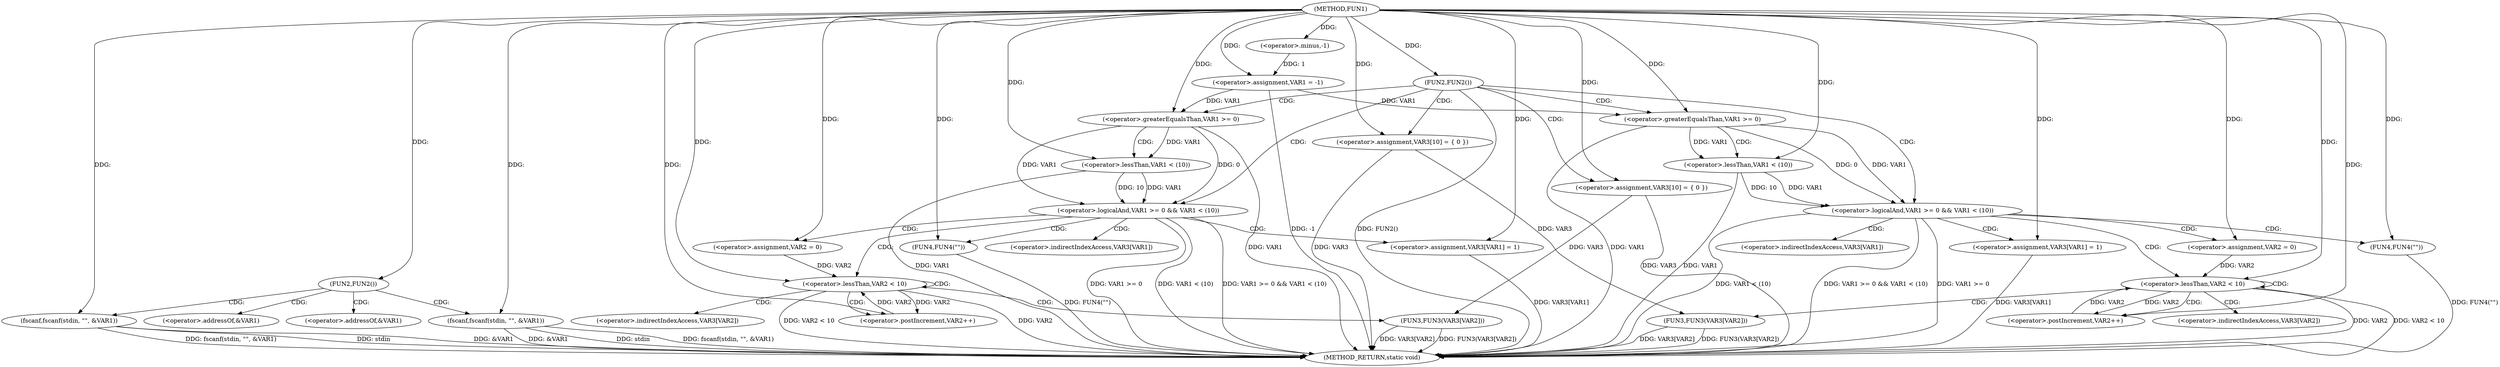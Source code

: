 digraph FUN1 {  
"1000100" [label = "(METHOD,FUN1)" ]
"1000201" [label = "(METHOD_RETURN,static void)" ]
"1000103" [label = "(<operator>.assignment,VAR1 = -1)" ]
"1000105" [label = "(<operator>.minus,-1)" ]
"1000108" [label = "(FUN2,FUN2())" ]
"1000110" [label = "(fscanf,fscanf(stdin, \"\", &VAR1))" ]
"1000117" [label = "(fscanf,fscanf(stdin, \"\", &VAR1))" ]
"1000123" [label = "(FUN2,FUN2())" ]
"1000128" [label = "(<operator>.assignment,VAR3[10] = { 0 })" ]
"1000131" [label = "(<operator>.logicalAnd,VAR1 >= 0 && VAR1 < (10))" ]
"1000132" [label = "(<operator>.greaterEqualsThan,VAR1 >= 0)" ]
"1000135" [label = "(<operator>.lessThan,VAR1 < (10))" ]
"1000139" [label = "(<operator>.assignment,VAR3[VAR1] = 1)" ]
"1000145" [label = "(<operator>.assignment,VAR2 = 0)" ]
"1000148" [label = "(<operator>.lessThan,VAR2 < 10)" ]
"1000151" [label = "(<operator>.postIncrement,VAR2++)" ]
"1000154" [label = "(FUN3,FUN3(VAR3[VAR2]))" ]
"1000160" [label = "(FUN4,FUN4(\"\"))" ]
"1000167" [label = "(<operator>.assignment,VAR3[10] = { 0 })" ]
"1000170" [label = "(<operator>.logicalAnd,VAR1 >= 0 && VAR1 < (10))" ]
"1000171" [label = "(<operator>.greaterEqualsThan,VAR1 >= 0)" ]
"1000174" [label = "(<operator>.lessThan,VAR1 < (10))" ]
"1000178" [label = "(<operator>.assignment,VAR3[VAR1] = 1)" ]
"1000184" [label = "(<operator>.assignment,VAR2 = 0)" ]
"1000187" [label = "(<operator>.lessThan,VAR2 < 10)" ]
"1000190" [label = "(<operator>.postIncrement,VAR2++)" ]
"1000193" [label = "(FUN3,FUN3(VAR3[VAR2]))" ]
"1000199" [label = "(FUN4,FUN4(\"\"))" ]
"1000113" [label = "(<operator>.addressOf,&VAR1)" ]
"1000120" [label = "(<operator>.addressOf,&VAR1)" ]
"1000140" [label = "(<operator>.indirectIndexAccess,VAR3[VAR1])" ]
"1000155" [label = "(<operator>.indirectIndexAccess,VAR3[VAR2])" ]
"1000179" [label = "(<operator>.indirectIndexAccess,VAR3[VAR1])" ]
"1000194" [label = "(<operator>.indirectIndexAccess,VAR3[VAR2])" ]
  "1000167" -> "1000201"  [ label = "DDG: VAR3"] 
  "1000193" -> "1000201"  [ label = "DDG: VAR3[VAR2]"] 
  "1000178" -> "1000201"  [ label = "DDG: VAR3[VAR1]"] 
  "1000103" -> "1000201"  [ label = "DDG: -1"] 
  "1000160" -> "1000201"  [ label = "DDG: FUN4(\"\")"] 
  "1000117" -> "1000201"  [ label = "DDG: stdin"] 
  "1000132" -> "1000201"  [ label = "DDG: VAR1"] 
  "1000154" -> "1000201"  [ label = "DDG: FUN3(VAR3[VAR2])"] 
  "1000199" -> "1000201"  [ label = "DDG: FUN4(\"\")"] 
  "1000170" -> "1000201"  [ label = "DDG: VAR1 >= 0 && VAR1 < (10)"] 
  "1000110" -> "1000201"  [ label = "DDG: stdin"] 
  "1000131" -> "1000201"  [ label = "DDG: VAR1 >= 0 && VAR1 < (10)"] 
  "1000117" -> "1000201"  [ label = "DDG: fscanf(stdin, \"\", &VAR1)"] 
  "1000187" -> "1000201"  [ label = "DDG: VAR2"] 
  "1000171" -> "1000201"  [ label = "DDG: VAR1"] 
  "1000187" -> "1000201"  [ label = "DDG: VAR2 < 10"] 
  "1000123" -> "1000201"  [ label = "DDG: FUN2()"] 
  "1000131" -> "1000201"  [ label = "DDG: VAR1 >= 0"] 
  "1000139" -> "1000201"  [ label = "DDG: VAR3[VAR1]"] 
  "1000128" -> "1000201"  [ label = "DDG: VAR3"] 
  "1000154" -> "1000201"  [ label = "DDG: VAR3[VAR2]"] 
  "1000148" -> "1000201"  [ label = "DDG: VAR2"] 
  "1000148" -> "1000201"  [ label = "DDG: VAR2 < 10"] 
  "1000131" -> "1000201"  [ label = "DDG: VAR1 < (10)"] 
  "1000193" -> "1000201"  [ label = "DDG: FUN3(VAR3[VAR2])"] 
  "1000110" -> "1000201"  [ label = "DDG: &VAR1"] 
  "1000110" -> "1000201"  [ label = "DDG: fscanf(stdin, \"\", &VAR1)"] 
  "1000117" -> "1000201"  [ label = "DDG: &VAR1"] 
  "1000135" -> "1000201"  [ label = "DDG: VAR1"] 
  "1000170" -> "1000201"  [ label = "DDG: VAR1 >= 0"] 
  "1000170" -> "1000201"  [ label = "DDG: VAR1 < (10)"] 
  "1000174" -> "1000201"  [ label = "DDG: VAR1"] 
  "1000105" -> "1000103"  [ label = "DDG: 1"] 
  "1000100" -> "1000103"  [ label = "DDG: "] 
  "1000100" -> "1000105"  [ label = "DDG: "] 
  "1000100" -> "1000108"  [ label = "DDG: "] 
  "1000100" -> "1000110"  [ label = "DDG: "] 
  "1000100" -> "1000117"  [ label = "DDG: "] 
  "1000100" -> "1000123"  [ label = "DDG: "] 
  "1000100" -> "1000128"  [ label = "DDG: "] 
  "1000132" -> "1000131"  [ label = "DDG: VAR1"] 
  "1000132" -> "1000131"  [ label = "DDG: 0"] 
  "1000103" -> "1000132"  [ label = "DDG: VAR1"] 
  "1000100" -> "1000132"  [ label = "DDG: "] 
  "1000135" -> "1000131"  [ label = "DDG: VAR1"] 
  "1000135" -> "1000131"  [ label = "DDG: 10"] 
  "1000132" -> "1000135"  [ label = "DDG: VAR1"] 
  "1000100" -> "1000135"  [ label = "DDG: "] 
  "1000100" -> "1000139"  [ label = "DDG: "] 
  "1000100" -> "1000145"  [ label = "DDG: "] 
  "1000151" -> "1000148"  [ label = "DDG: VAR2"] 
  "1000145" -> "1000148"  [ label = "DDG: VAR2"] 
  "1000100" -> "1000148"  [ label = "DDG: "] 
  "1000148" -> "1000151"  [ label = "DDG: VAR2"] 
  "1000100" -> "1000151"  [ label = "DDG: "] 
  "1000128" -> "1000154"  [ label = "DDG: VAR3"] 
  "1000100" -> "1000160"  [ label = "DDG: "] 
  "1000100" -> "1000167"  [ label = "DDG: "] 
  "1000171" -> "1000170"  [ label = "DDG: VAR1"] 
  "1000171" -> "1000170"  [ label = "DDG: 0"] 
  "1000103" -> "1000171"  [ label = "DDG: VAR1"] 
  "1000100" -> "1000171"  [ label = "DDG: "] 
  "1000174" -> "1000170"  [ label = "DDG: VAR1"] 
  "1000174" -> "1000170"  [ label = "DDG: 10"] 
  "1000171" -> "1000174"  [ label = "DDG: VAR1"] 
  "1000100" -> "1000174"  [ label = "DDG: "] 
  "1000100" -> "1000178"  [ label = "DDG: "] 
  "1000100" -> "1000184"  [ label = "DDG: "] 
  "1000184" -> "1000187"  [ label = "DDG: VAR2"] 
  "1000190" -> "1000187"  [ label = "DDG: VAR2"] 
  "1000100" -> "1000187"  [ label = "DDG: "] 
  "1000187" -> "1000190"  [ label = "DDG: VAR2"] 
  "1000100" -> "1000190"  [ label = "DDG: "] 
  "1000167" -> "1000193"  [ label = "DDG: VAR3"] 
  "1000100" -> "1000199"  [ label = "DDG: "] 
  "1000108" -> "1000110"  [ label = "CDG: "] 
  "1000108" -> "1000117"  [ label = "CDG: "] 
  "1000108" -> "1000120"  [ label = "CDG: "] 
  "1000108" -> "1000113"  [ label = "CDG: "] 
  "1000123" -> "1000128"  [ label = "CDG: "] 
  "1000123" -> "1000131"  [ label = "CDG: "] 
  "1000123" -> "1000167"  [ label = "CDG: "] 
  "1000123" -> "1000132"  [ label = "CDG: "] 
  "1000123" -> "1000170"  [ label = "CDG: "] 
  "1000123" -> "1000171"  [ label = "CDG: "] 
  "1000131" -> "1000139"  [ label = "CDG: "] 
  "1000131" -> "1000148"  [ label = "CDG: "] 
  "1000131" -> "1000145"  [ label = "CDG: "] 
  "1000131" -> "1000160"  [ label = "CDG: "] 
  "1000131" -> "1000140"  [ label = "CDG: "] 
  "1000132" -> "1000135"  [ label = "CDG: "] 
  "1000148" -> "1000148"  [ label = "CDG: "] 
  "1000148" -> "1000155"  [ label = "CDG: "] 
  "1000148" -> "1000154"  [ label = "CDG: "] 
  "1000148" -> "1000151"  [ label = "CDG: "] 
  "1000170" -> "1000199"  [ label = "CDG: "] 
  "1000170" -> "1000178"  [ label = "CDG: "] 
  "1000170" -> "1000179"  [ label = "CDG: "] 
  "1000170" -> "1000184"  [ label = "CDG: "] 
  "1000170" -> "1000187"  [ label = "CDG: "] 
  "1000171" -> "1000174"  [ label = "CDG: "] 
  "1000187" -> "1000190"  [ label = "CDG: "] 
  "1000187" -> "1000193"  [ label = "CDG: "] 
  "1000187" -> "1000194"  [ label = "CDG: "] 
  "1000187" -> "1000187"  [ label = "CDG: "] 
}
